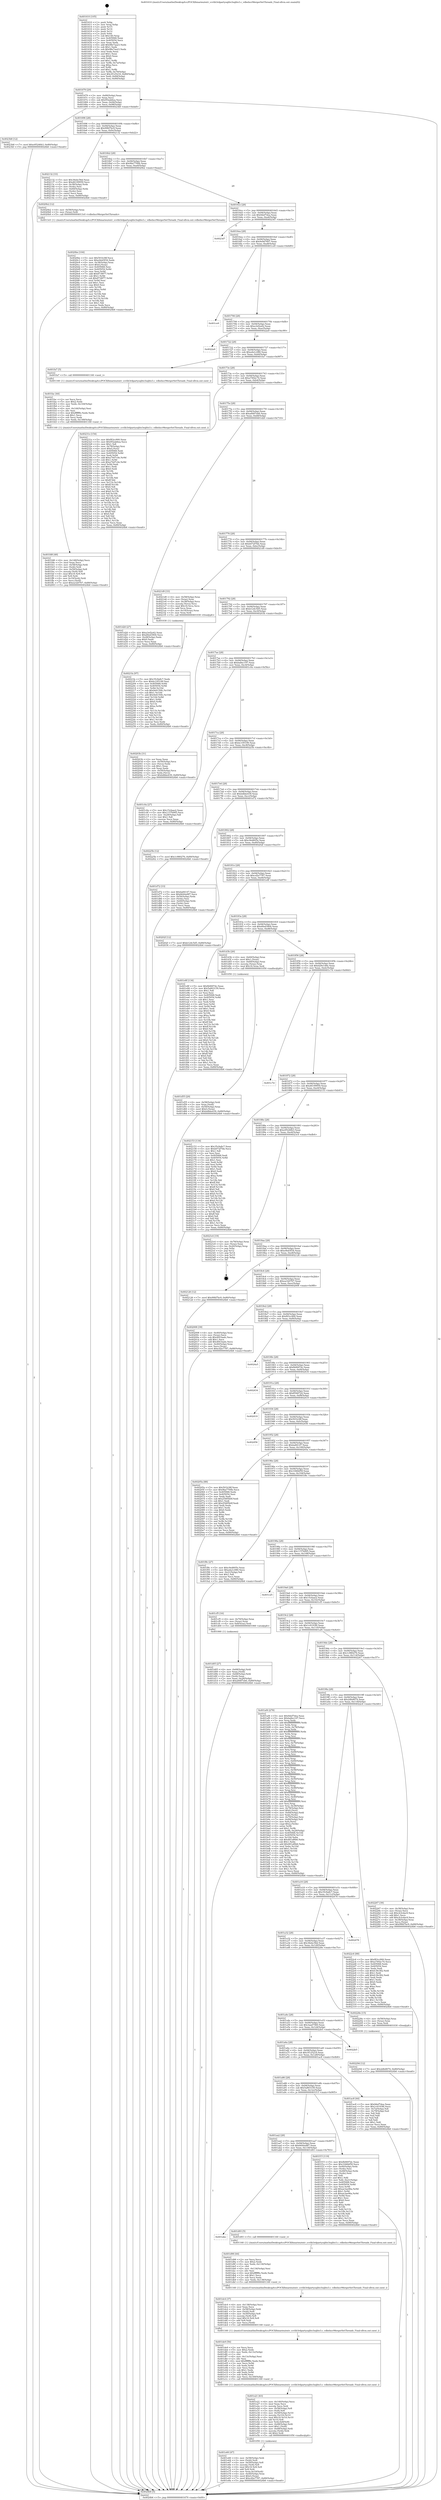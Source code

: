 digraph "0x401610" {
  label = "0x401610 (/mnt/c/Users/mathe/Desktop/tcc/POCII/binaries/extr_ccvlib3rdpartysqlite3sqlite3.c_vdbeIncrMergerSetThreads_Final-ollvm.out::main(0))"
  labelloc = "t"
  node[shape=record]

  Entry [label="",width=0.3,height=0.3,shape=circle,fillcolor=black,style=filled]
  "0x401679" [label="{
     0x401679 [29]\l
     | [instrs]\l
     &nbsp;&nbsp;0x401679 \<+3\>: mov -0x80(%rbp),%eax\l
     &nbsp;&nbsp;0x40167c \<+2\>: mov %eax,%ecx\l
     &nbsp;&nbsp;0x40167e \<+6\>: sub $0x952ab6ea,%ecx\l
     &nbsp;&nbsp;0x401684 \<+6\>: mov %eax,-0x94(%rbp)\l
     &nbsp;&nbsp;0x40168a \<+6\>: mov %ecx,-0x98(%rbp)\l
     &nbsp;&nbsp;0x401690 \<+6\>: je 00000000004023b8 \<main+0xda8\>\l
  }"]
  "0x4023b8" [label="{
     0x4023b8 [12]\l
     | [instrs]\l
     &nbsp;&nbsp;0x4023b8 \<+7\>: movl $0xe95246b3,-0x80(%rbp)\l
     &nbsp;&nbsp;0x4023bf \<+5\>: jmp 00000000004024b6 \<main+0xea6\>\l
  }"]
  "0x401696" [label="{
     0x401696 [28]\l
     | [instrs]\l
     &nbsp;&nbsp;0x401696 \<+5\>: jmp 000000000040169b \<main+0x8b\>\l
     &nbsp;&nbsp;0x40169b \<+6\>: mov -0x94(%rbp),%eax\l
     &nbsp;&nbsp;0x4016a1 \<+5\>: sub $0x99fd7bc9,%eax\l
     &nbsp;&nbsp;0x4016a6 \<+6\>: mov %eax,-0x9c(%rbp)\l
     &nbsp;&nbsp;0x4016ac \<+6\>: je 0000000000402132 \<main+0xb22\>\l
  }"]
  Exit [label="",width=0.3,height=0.3,shape=circle,fillcolor=black,style=filled,peripheries=2]
  "0x402132" [label="{
     0x402132 [33]\l
     | [instrs]\l
     &nbsp;&nbsp;0x402132 \<+5\>: mov $0x36ebc56d,%eax\l
     &nbsp;&nbsp;0x402137 \<+5\>: mov $0xd6199959,%ecx\l
     &nbsp;&nbsp;0x40213c \<+4\>: mov -0x38(%rbp),%rdx\l
     &nbsp;&nbsp;0x402140 \<+2\>: mov (%rdx),%esi\l
     &nbsp;&nbsp;0x402142 \<+4\>: mov -0x60(%rbp),%rdx\l
     &nbsp;&nbsp;0x402146 \<+2\>: cmp (%rdx),%esi\l
     &nbsp;&nbsp;0x402148 \<+3\>: cmovl %ecx,%eax\l
     &nbsp;&nbsp;0x40214b \<+3\>: mov %eax,-0x80(%rbp)\l
     &nbsp;&nbsp;0x40214e \<+5\>: jmp 00000000004024b6 \<main+0xea6\>\l
  }"]
  "0x4016b2" [label="{
     0x4016b2 [28]\l
     | [instrs]\l
     &nbsp;&nbsp;0x4016b2 \<+5\>: jmp 00000000004016b7 \<main+0xa7\>\l
     &nbsp;&nbsp;0x4016b7 \<+6\>: mov -0x94(%rbp),%eax\l
     &nbsp;&nbsp;0x4016bd \<+5\>: sub $0x9ba7700b,%eax\l
     &nbsp;&nbsp;0x4016c2 \<+6\>: mov %eax,-0xa0(%rbp)\l
     &nbsp;&nbsp;0x4016c8 \<+6\>: je 00000000004020b2 \<main+0xaa2\>\l
  }"]
  "0x40229d" [label="{
     0x40229d [12]\l
     | [instrs]\l
     &nbsp;&nbsp;0x40229d \<+7\>: movl $0x2dfe8074,-0x80(%rbp)\l
     &nbsp;&nbsp;0x4022a4 \<+5\>: jmp 00000000004024b6 \<main+0xea6\>\l
  }"]
  "0x4020b2" [label="{
     0x4020b2 [12]\l
     | [instrs]\l
     &nbsp;&nbsp;0x4020b2 \<+4\>: mov -0x58(%rbp),%rax\l
     &nbsp;&nbsp;0x4020b6 \<+3\>: mov (%rax),%rdi\l
     &nbsp;&nbsp;0x4020b9 \<+5\>: call 00000000004013c0 \<vdbeIncrMergerSetThreads\>\l
     | [calls]\l
     &nbsp;&nbsp;0x4013c0 \{1\} (/mnt/c/Users/mathe/Desktop/tcc/POCII/binaries/extr_ccvlib3rdpartysqlite3sqlite3.c_vdbeIncrMergerSetThreads_Final-ollvm.out::vdbeIncrMergerSetThreads)\l
  }"]
  "0x4016ce" [label="{
     0x4016ce [28]\l
     | [instrs]\l
     &nbsp;&nbsp;0x4016ce \<+5\>: jmp 00000000004016d3 \<main+0xc3\>\l
     &nbsp;&nbsp;0x4016d3 \<+6\>: mov -0x94(%rbp),%eax\l
     &nbsp;&nbsp;0x4016d9 \<+5\>: sub $0x9def7dea,%eax\l
     &nbsp;&nbsp;0x4016de \<+6\>: mov %eax,-0xa4(%rbp)\l
     &nbsp;&nbsp;0x4016e4 \<+6\>: je 00000000004023d7 \<main+0xdc7\>\l
  }"]
  "0x4021fa" [label="{
     0x4021fa [97]\l
     | [instrs]\l
     &nbsp;&nbsp;0x4021fa \<+5\>: mov $0x35c9a8c7,%edx\l
     &nbsp;&nbsp;0x4021ff \<+5\>: mov $0xbc195199,%esi\l
     &nbsp;&nbsp;0x402204 \<+8\>: mov 0x405068,%r8d\l
     &nbsp;&nbsp;0x40220c \<+8\>: mov 0x405054,%r9d\l
     &nbsp;&nbsp;0x402214 \<+3\>: mov %r8d,%r10d\l
     &nbsp;&nbsp;0x402217 \<+7\>: sub $0x9e6150fc,%r10d\l
     &nbsp;&nbsp;0x40221e \<+4\>: sub $0x1,%r10d\l
     &nbsp;&nbsp;0x402222 \<+7\>: add $0x9e6150fc,%r10d\l
     &nbsp;&nbsp;0x402229 \<+4\>: imul %r10d,%r8d\l
     &nbsp;&nbsp;0x40222d \<+4\>: and $0x1,%r8d\l
     &nbsp;&nbsp;0x402231 \<+4\>: cmp $0x0,%r8d\l
     &nbsp;&nbsp;0x402235 \<+4\>: sete %r11b\l
     &nbsp;&nbsp;0x402239 \<+4\>: cmp $0xa,%r9d\l
     &nbsp;&nbsp;0x40223d \<+3\>: setl %bl\l
     &nbsp;&nbsp;0x402240 \<+3\>: mov %r11b,%r14b\l
     &nbsp;&nbsp;0x402243 \<+3\>: and %bl,%r14b\l
     &nbsp;&nbsp;0x402246 \<+3\>: xor %bl,%r11b\l
     &nbsp;&nbsp;0x402249 \<+3\>: or %r11b,%r14b\l
     &nbsp;&nbsp;0x40224c \<+4\>: test $0x1,%r14b\l
     &nbsp;&nbsp;0x402250 \<+3\>: cmovne %esi,%edx\l
     &nbsp;&nbsp;0x402253 \<+3\>: mov %edx,-0x80(%rbp)\l
     &nbsp;&nbsp;0x402256 \<+5\>: jmp 00000000004024b6 \<main+0xea6\>\l
  }"]
  "0x4023d7" [label="{
     0x4023d7\l
  }", style=dashed]
  "0x4016ea" [label="{
     0x4016ea [28]\l
     | [instrs]\l
     &nbsp;&nbsp;0x4016ea \<+5\>: jmp 00000000004016ef \<main+0xdf\>\l
     &nbsp;&nbsp;0x4016ef \<+6\>: mov -0x94(%rbp),%eax\l
     &nbsp;&nbsp;0x4016f5 \<+5\>: sub $0x9e9d7607,%eax\l
     &nbsp;&nbsp;0x4016fa \<+6\>: mov %eax,-0xa8(%rbp)\l
     &nbsp;&nbsp;0x401700 \<+6\>: je 0000000000401ce9 \<main+0x6d9\>\l
  }"]
  "0x4020be" [label="{
     0x4020be [104]\l
     | [instrs]\l
     &nbsp;&nbsp;0x4020be \<+5\>: mov $0x501b38f,%ecx\l
     &nbsp;&nbsp;0x4020c3 \<+5\>: mov $0xe9eb5f34,%edx\l
     &nbsp;&nbsp;0x4020c8 \<+4\>: mov -0x38(%rbp),%rax\l
     &nbsp;&nbsp;0x4020cc \<+6\>: movl $0x0,(%rax)\l
     &nbsp;&nbsp;0x4020d2 \<+7\>: mov 0x405068,%esi\l
     &nbsp;&nbsp;0x4020d9 \<+8\>: mov 0x405054,%r8d\l
     &nbsp;&nbsp;0x4020e1 \<+3\>: mov %esi,%r9d\l
     &nbsp;&nbsp;0x4020e4 \<+7\>: add $0x8738f77,%r9d\l
     &nbsp;&nbsp;0x4020eb \<+4\>: sub $0x1,%r9d\l
     &nbsp;&nbsp;0x4020ef \<+7\>: sub $0x8738f77,%r9d\l
     &nbsp;&nbsp;0x4020f6 \<+4\>: imul %r9d,%esi\l
     &nbsp;&nbsp;0x4020fa \<+3\>: and $0x1,%esi\l
     &nbsp;&nbsp;0x4020fd \<+3\>: cmp $0x0,%esi\l
     &nbsp;&nbsp;0x402100 \<+4\>: sete %r10b\l
     &nbsp;&nbsp;0x402104 \<+4\>: cmp $0xa,%r8d\l
     &nbsp;&nbsp;0x402108 \<+4\>: setl %r11b\l
     &nbsp;&nbsp;0x40210c \<+3\>: mov %r10b,%bl\l
     &nbsp;&nbsp;0x40210f \<+3\>: and %r11b,%bl\l
     &nbsp;&nbsp;0x402112 \<+3\>: xor %r11b,%r10b\l
     &nbsp;&nbsp;0x402115 \<+3\>: or %r10b,%bl\l
     &nbsp;&nbsp;0x402118 \<+3\>: test $0x1,%bl\l
     &nbsp;&nbsp;0x40211b \<+3\>: cmovne %edx,%ecx\l
     &nbsp;&nbsp;0x40211e \<+3\>: mov %ecx,-0x80(%rbp)\l
     &nbsp;&nbsp;0x402121 \<+5\>: jmp 00000000004024b6 \<main+0xea6\>\l
  }"]
  "0x401ce9" [label="{
     0x401ce9\l
  }", style=dashed]
  "0x401706" [label="{
     0x401706 [28]\l
     | [instrs]\l
     &nbsp;&nbsp;0x401706 \<+5\>: jmp 000000000040170b \<main+0xfb\>\l
     &nbsp;&nbsp;0x40170b \<+6\>: mov -0x94(%rbp),%eax\l
     &nbsp;&nbsp;0x401711 \<+5\>: sub $0xa3ef2a42,%eax\l
     &nbsp;&nbsp;0x401716 \<+6\>: mov %eax,-0xac(%rbp)\l
     &nbsp;&nbsp;0x40171c \<+6\>: je 00000000004022a9 \<main+0xc99\>\l
  }"]
  "0x401fd8" [label="{
     0x401fd8 [48]\l
     | [instrs]\l
     &nbsp;&nbsp;0x401fd8 \<+6\>: mov -0x148(%rbp),%ecx\l
     &nbsp;&nbsp;0x401fde \<+3\>: imul %eax,%ecx\l
     &nbsp;&nbsp;0x401fe1 \<+4\>: mov -0x58(%rbp),%rdi\l
     &nbsp;&nbsp;0x401fe5 \<+3\>: mov (%rdi),%rdi\l
     &nbsp;&nbsp;0x401fe8 \<+4\>: mov -0x50(%rbp),%r8\l
     &nbsp;&nbsp;0x401fec \<+3\>: movslq (%r8),%r8\l
     &nbsp;&nbsp;0x401fef \<+4\>: imul $0x18,%r8,%r8\l
     &nbsp;&nbsp;0x401ff3 \<+3\>: add %r8,%rdi\l
     &nbsp;&nbsp;0x401ff6 \<+4\>: mov 0x10(%rdi),%rdi\l
     &nbsp;&nbsp;0x401ffa \<+2\>: mov %ecx,(%rdi)\l
     &nbsp;&nbsp;0x401ffc \<+7\>: movl $0xea320767,-0x80(%rbp)\l
     &nbsp;&nbsp;0x402003 \<+5\>: jmp 00000000004024b6 \<main+0xea6\>\l
  }"]
  "0x4022a9" [label="{
     0x4022a9\l
  }", style=dashed]
  "0x401722" [label="{
     0x401722 [28]\l
     | [instrs]\l
     &nbsp;&nbsp;0x401722 \<+5\>: jmp 0000000000401727 \<main+0x117\>\l
     &nbsp;&nbsp;0x401727 \<+6\>: mov -0x94(%rbp),%eax\l
     &nbsp;&nbsp;0x40172d \<+5\>: sub $0xa4a1c080,%eax\l
     &nbsp;&nbsp;0x401732 \<+6\>: mov %eax,-0xb0(%rbp)\l
     &nbsp;&nbsp;0x401738 \<+6\>: je 0000000000401fa7 \<main+0x997\>\l
  }"]
  "0x401fac" [label="{
     0x401fac [44]\l
     | [instrs]\l
     &nbsp;&nbsp;0x401fac \<+2\>: xor %ecx,%ecx\l
     &nbsp;&nbsp;0x401fae \<+5\>: mov $0x2,%edx\l
     &nbsp;&nbsp;0x401fb3 \<+6\>: mov %edx,-0x144(%rbp)\l
     &nbsp;&nbsp;0x401fb9 \<+1\>: cltd\l
     &nbsp;&nbsp;0x401fba \<+6\>: mov -0x144(%rbp),%esi\l
     &nbsp;&nbsp;0x401fc0 \<+2\>: idiv %esi\l
     &nbsp;&nbsp;0x401fc2 \<+6\>: imul $0xfffffffe,%edx,%edx\l
     &nbsp;&nbsp;0x401fc8 \<+3\>: sub $0x1,%ecx\l
     &nbsp;&nbsp;0x401fcb \<+2\>: sub %ecx,%edx\l
     &nbsp;&nbsp;0x401fcd \<+6\>: mov %edx,-0x148(%rbp)\l
     &nbsp;&nbsp;0x401fd3 \<+5\>: call 0000000000401160 \<next_i\>\l
     | [calls]\l
     &nbsp;&nbsp;0x401160 \{1\} (/mnt/c/Users/mathe/Desktop/tcc/POCII/binaries/extr_ccvlib3rdpartysqlite3sqlite3.c_vdbeIncrMergerSetThreads_Final-ollvm.out::next_i)\l
  }"]
  "0x401fa7" [label="{
     0x401fa7 [5]\l
     | [instrs]\l
     &nbsp;&nbsp;0x401fa7 \<+5\>: call 0000000000401160 \<next_i\>\l
     | [calls]\l
     &nbsp;&nbsp;0x401160 \{1\} (/mnt/c/Users/mathe/Desktop/tcc/POCII/binaries/extr_ccvlib3rdpartysqlite3sqlite3.c_vdbeIncrMergerSetThreads_Final-ollvm.out::next_i)\l
  }"]
  "0x40173e" [label="{
     0x40173e [28]\l
     | [instrs]\l
     &nbsp;&nbsp;0x40173e \<+5\>: jmp 0000000000401743 \<main+0x133\>\l
     &nbsp;&nbsp;0x401743 \<+6\>: mov -0x94(%rbp),%eax\l
     &nbsp;&nbsp;0x401749 \<+5\>: sub $0xa7492c74,%eax\l
     &nbsp;&nbsp;0x40174e \<+6\>: mov %eax,-0xb4(%rbp)\l
     &nbsp;&nbsp;0x401754 \<+6\>: je 000000000040231e \<main+0xd0e\>\l
  }"]
  "0x401e60" [label="{
     0x401e60 [47]\l
     | [instrs]\l
     &nbsp;&nbsp;0x401e60 \<+4\>: mov -0x58(%rbp),%rdi\l
     &nbsp;&nbsp;0x401e64 \<+3\>: mov (%rdi),%rdi\l
     &nbsp;&nbsp;0x401e67 \<+4\>: mov -0x50(%rbp),%r8\l
     &nbsp;&nbsp;0x401e6b \<+3\>: movslq (%r8),%r8\l
     &nbsp;&nbsp;0x401e6e \<+4\>: imul $0x18,%r8,%r8\l
     &nbsp;&nbsp;0x401e72 \<+3\>: add %r8,%rdi\l
     &nbsp;&nbsp;0x401e75 \<+4\>: mov %rax,0x10(%rdi)\l
     &nbsp;&nbsp;0x401e79 \<+4\>: mov -0x40(%rbp),%rax\l
     &nbsp;&nbsp;0x401e7d \<+6\>: movl $0x0,(%rax)\l
     &nbsp;&nbsp;0x401e83 \<+7\>: movl $0xcd2e7787,-0x80(%rbp)\l
     &nbsp;&nbsp;0x401e8a \<+5\>: jmp 00000000004024b6 \<main+0xea6\>\l
  }"]
  "0x40231e" [label="{
     0x40231e [154]\l
     | [instrs]\l
     &nbsp;&nbsp;0x40231e \<+5\>: mov $0xf83cc900,%eax\l
     &nbsp;&nbsp;0x402323 \<+5\>: mov $0x952ab6ea,%ecx\l
     &nbsp;&nbsp;0x402328 \<+2\>: mov $0x1,%dl\l
     &nbsp;&nbsp;0x40232a \<+4\>: mov -0x78(%rbp),%rsi\l
     &nbsp;&nbsp;0x40232e \<+6\>: movl $0x0,(%rsi)\l
     &nbsp;&nbsp;0x402334 \<+7\>: mov 0x405068,%edi\l
     &nbsp;&nbsp;0x40233b \<+8\>: mov 0x405054,%r8d\l
     &nbsp;&nbsp;0x402343 \<+3\>: mov %edi,%r9d\l
     &nbsp;&nbsp;0x402346 \<+7\>: add $0xa74d7c4e,%r9d\l
     &nbsp;&nbsp;0x40234d \<+4\>: sub $0x1,%r9d\l
     &nbsp;&nbsp;0x402351 \<+7\>: sub $0xa74d7c4e,%r9d\l
     &nbsp;&nbsp;0x402358 \<+4\>: imul %r9d,%edi\l
     &nbsp;&nbsp;0x40235c \<+3\>: and $0x1,%edi\l
     &nbsp;&nbsp;0x40235f \<+3\>: cmp $0x0,%edi\l
     &nbsp;&nbsp;0x402362 \<+4\>: sete %r10b\l
     &nbsp;&nbsp;0x402366 \<+4\>: cmp $0xa,%r8d\l
     &nbsp;&nbsp;0x40236a \<+4\>: setl %r11b\l
     &nbsp;&nbsp;0x40236e \<+3\>: mov %r10b,%bl\l
     &nbsp;&nbsp;0x402371 \<+3\>: xor $0xff,%bl\l
     &nbsp;&nbsp;0x402374 \<+3\>: mov %r11b,%r14b\l
     &nbsp;&nbsp;0x402377 \<+4\>: xor $0xff,%r14b\l
     &nbsp;&nbsp;0x40237b \<+3\>: xor $0x0,%dl\l
     &nbsp;&nbsp;0x40237e \<+3\>: mov %bl,%r15b\l
     &nbsp;&nbsp;0x402381 \<+4\>: and $0x0,%r15b\l
     &nbsp;&nbsp;0x402385 \<+3\>: and %dl,%r10b\l
     &nbsp;&nbsp;0x402388 \<+3\>: mov %r14b,%r12b\l
     &nbsp;&nbsp;0x40238b \<+4\>: and $0x0,%r12b\l
     &nbsp;&nbsp;0x40238f \<+3\>: and %dl,%r11b\l
     &nbsp;&nbsp;0x402392 \<+3\>: or %r10b,%r15b\l
     &nbsp;&nbsp;0x402395 \<+3\>: or %r11b,%r12b\l
     &nbsp;&nbsp;0x402398 \<+3\>: xor %r12b,%r15b\l
     &nbsp;&nbsp;0x40239b \<+3\>: or %r14b,%bl\l
     &nbsp;&nbsp;0x40239e \<+3\>: xor $0xff,%bl\l
     &nbsp;&nbsp;0x4023a1 \<+3\>: or $0x0,%dl\l
     &nbsp;&nbsp;0x4023a4 \<+2\>: and %dl,%bl\l
     &nbsp;&nbsp;0x4023a6 \<+3\>: or %bl,%r15b\l
     &nbsp;&nbsp;0x4023a9 \<+4\>: test $0x1,%r15b\l
     &nbsp;&nbsp;0x4023ad \<+3\>: cmovne %ecx,%eax\l
     &nbsp;&nbsp;0x4023b0 \<+3\>: mov %eax,-0x80(%rbp)\l
     &nbsp;&nbsp;0x4023b3 \<+5\>: jmp 00000000004024b6 \<main+0xea6\>\l
  }"]
  "0x40175a" [label="{
     0x40175a [28]\l
     | [instrs]\l
     &nbsp;&nbsp;0x40175a \<+5\>: jmp 000000000040175f \<main+0x14f\>\l
     &nbsp;&nbsp;0x40175f \<+6\>: mov -0x94(%rbp),%eax\l
     &nbsp;&nbsp;0x401765 \<+5\>: sub $0xa8487eb6,%eax\l
     &nbsp;&nbsp;0x40176a \<+6\>: mov %eax,-0xb8(%rbp)\l
     &nbsp;&nbsp;0x401770 \<+6\>: je 0000000000401d20 \<main+0x710\>\l
  }"]
  "0x401e21" [label="{
     0x401e21 [63]\l
     | [instrs]\l
     &nbsp;&nbsp;0x401e21 \<+6\>: mov -0x140(%rbp),%ecx\l
     &nbsp;&nbsp;0x401e27 \<+3\>: imul %eax,%ecx\l
     &nbsp;&nbsp;0x401e2a \<+3\>: movslq %ecx,%rdi\l
     &nbsp;&nbsp;0x401e2d \<+4\>: mov -0x58(%rbp),%r8\l
     &nbsp;&nbsp;0x401e31 \<+3\>: mov (%r8),%r8\l
     &nbsp;&nbsp;0x401e34 \<+4\>: mov -0x50(%rbp),%r10\l
     &nbsp;&nbsp;0x401e38 \<+3\>: movslq (%r10),%r10\l
     &nbsp;&nbsp;0x401e3b \<+4\>: imul $0x18,%r10,%r10\l
     &nbsp;&nbsp;0x401e3f \<+3\>: add %r10,%r8\l
     &nbsp;&nbsp;0x401e42 \<+4\>: mov %rdi,0x8(%r8)\l
     &nbsp;&nbsp;0x401e46 \<+4\>: mov -0x48(%rbp),%rdi\l
     &nbsp;&nbsp;0x401e4a \<+6\>: movl $0x1,(%rdi)\l
     &nbsp;&nbsp;0x401e50 \<+4\>: mov -0x48(%rbp),%rdi\l
     &nbsp;&nbsp;0x401e54 \<+3\>: movslq (%rdi),%rdi\l
     &nbsp;&nbsp;0x401e57 \<+4\>: shl $0x2,%rdi\l
     &nbsp;&nbsp;0x401e5b \<+5\>: call 0000000000401050 \<malloc@plt\>\l
     | [calls]\l
     &nbsp;&nbsp;0x401050 \{1\} (unknown)\l
  }"]
  "0x401d20" [label="{
     0x401d20 [27]\l
     | [instrs]\l
     &nbsp;&nbsp;0x401d20 \<+5\>: mov $0xa3ef2a42,%eax\l
     &nbsp;&nbsp;0x401d25 \<+5\>: mov $0xd0ed3904,%ecx\l
     &nbsp;&nbsp;0x401d2a \<+3\>: mov -0x28(%rbp),%edx\l
     &nbsp;&nbsp;0x401d2d \<+3\>: cmp $0x0,%edx\l
     &nbsp;&nbsp;0x401d30 \<+3\>: cmove %ecx,%eax\l
     &nbsp;&nbsp;0x401d33 \<+3\>: mov %eax,-0x80(%rbp)\l
     &nbsp;&nbsp;0x401d36 \<+5\>: jmp 00000000004024b6 \<main+0xea6\>\l
  }"]
  "0x401776" [label="{
     0x401776 [28]\l
     | [instrs]\l
     &nbsp;&nbsp;0x401776 \<+5\>: jmp 000000000040177b \<main+0x16b\>\l
     &nbsp;&nbsp;0x40177b \<+6\>: mov -0x94(%rbp),%eax\l
     &nbsp;&nbsp;0x401781 \<+5\>: sub $0xb072f7bb,%eax\l
     &nbsp;&nbsp;0x401786 \<+6\>: mov %eax,-0xbc(%rbp)\l
     &nbsp;&nbsp;0x40178c \<+6\>: je 00000000004021d9 \<main+0xbc9\>\l
  }"]
  "0x401de9" [label="{
     0x401de9 [56]\l
     | [instrs]\l
     &nbsp;&nbsp;0x401de9 \<+2\>: xor %ecx,%ecx\l
     &nbsp;&nbsp;0x401deb \<+5\>: mov $0x2,%edx\l
     &nbsp;&nbsp;0x401df0 \<+6\>: mov %edx,-0x13c(%rbp)\l
     &nbsp;&nbsp;0x401df6 \<+1\>: cltd\l
     &nbsp;&nbsp;0x401df7 \<+6\>: mov -0x13c(%rbp),%esi\l
     &nbsp;&nbsp;0x401dfd \<+2\>: idiv %esi\l
     &nbsp;&nbsp;0x401dff \<+6\>: imul $0xfffffffe,%edx,%edx\l
     &nbsp;&nbsp;0x401e05 \<+3\>: mov %ecx,%r9d\l
     &nbsp;&nbsp;0x401e08 \<+3\>: sub %edx,%r9d\l
     &nbsp;&nbsp;0x401e0b \<+2\>: mov %ecx,%edx\l
     &nbsp;&nbsp;0x401e0d \<+3\>: sub $0x1,%edx\l
     &nbsp;&nbsp;0x401e10 \<+3\>: add %edx,%r9d\l
     &nbsp;&nbsp;0x401e13 \<+3\>: sub %r9d,%ecx\l
     &nbsp;&nbsp;0x401e16 \<+6\>: mov %ecx,-0x140(%rbp)\l
     &nbsp;&nbsp;0x401e1c \<+5\>: call 0000000000401160 \<next_i\>\l
     | [calls]\l
     &nbsp;&nbsp;0x401160 \{1\} (/mnt/c/Users/mathe/Desktop/tcc/POCII/binaries/extr_ccvlib3rdpartysqlite3sqlite3.c_vdbeIncrMergerSetThreads_Final-ollvm.out::next_i)\l
  }"]
  "0x4021d9" [label="{
     0x4021d9 [33]\l
     | [instrs]\l
     &nbsp;&nbsp;0x4021d9 \<+4\>: mov -0x58(%rbp),%rax\l
     &nbsp;&nbsp;0x4021dd \<+3\>: mov (%rax),%rax\l
     &nbsp;&nbsp;0x4021e0 \<+4\>: mov -0x38(%rbp),%rcx\l
     &nbsp;&nbsp;0x4021e4 \<+3\>: movslq (%rcx),%rcx\l
     &nbsp;&nbsp;0x4021e7 \<+4\>: imul $0x18,%rcx,%rcx\l
     &nbsp;&nbsp;0x4021eb \<+3\>: add %rcx,%rax\l
     &nbsp;&nbsp;0x4021ee \<+4\>: mov 0x10(%rax),%rax\l
     &nbsp;&nbsp;0x4021f2 \<+3\>: mov %rax,%rdi\l
     &nbsp;&nbsp;0x4021f5 \<+5\>: call 0000000000401030 \<free@plt\>\l
     | [calls]\l
     &nbsp;&nbsp;0x401030 \{1\} (unknown)\l
  }"]
  "0x401792" [label="{
     0x401792 [28]\l
     | [instrs]\l
     &nbsp;&nbsp;0x401792 \<+5\>: jmp 0000000000401797 \<main+0x187\>\l
     &nbsp;&nbsp;0x401797 \<+6\>: mov -0x94(%rbp),%eax\l
     &nbsp;&nbsp;0x40179d \<+5\>: sub $0xb124c5d5,%eax\l
     &nbsp;&nbsp;0x4017a2 \<+6\>: mov %eax,-0xc0(%rbp)\l
     &nbsp;&nbsp;0x4017a8 \<+6\>: je 000000000040203b \<main+0xa2b\>\l
  }"]
  "0x401dc4" [label="{
     0x401dc4 [37]\l
     | [instrs]\l
     &nbsp;&nbsp;0x401dc4 \<+6\>: mov -0x138(%rbp),%ecx\l
     &nbsp;&nbsp;0x401dca \<+3\>: imul %eax,%ecx\l
     &nbsp;&nbsp;0x401dcd \<+4\>: mov -0x58(%rbp),%rdi\l
     &nbsp;&nbsp;0x401dd1 \<+3\>: mov (%rdi),%rdi\l
     &nbsp;&nbsp;0x401dd4 \<+4\>: mov -0x50(%rbp),%r8\l
     &nbsp;&nbsp;0x401dd8 \<+3\>: movslq (%r8),%r8\l
     &nbsp;&nbsp;0x401ddb \<+4\>: imul $0x18,%r8,%r8\l
     &nbsp;&nbsp;0x401ddf \<+3\>: add %r8,%rdi\l
     &nbsp;&nbsp;0x401de2 \<+2\>: mov %ecx,(%rdi)\l
     &nbsp;&nbsp;0x401de4 \<+5\>: call 0000000000401160 \<next_i\>\l
     | [calls]\l
     &nbsp;&nbsp;0x401160 \{1\} (/mnt/c/Users/mathe/Desktop/tcc/POCII/binaries/extr_ccvlib3rdpartysqlite3sqlite3.c_vdbeIncrMergerSetThreads_Final-ollvm.out::next_i)\l
  }"]
  "0x40203b" [label="{
     0x40203b [31]\l
     | [instrs]\l
     &nbsp;&nbsp;0x40203b \<+2\>: xor %eax,%eax\l
     &nbsp;&nbsp;0x40203d \<+4\>: mov -0x50(%rbp),%rcx\l
     &nbsp;&nbsp;0x402041 \<+2\>: mov (%rcx),%edx\l
     &nbsp;&nbsp;0x402043 \<+3\>: sub $0x1,%eax\l
     &nbsp;&nbsp;0x402046 \<+2\>: sub %eax,%edx\l
     &nbsp;&nbsp;0x402048 \<+4\>: mov -0x50(%rbp),%rcx\l
     &nbsp;&nbsp;0x40204c \<+2\>: mov %edx,(%rcx)\l
     &nbsp;&nbsp;0x40204e \<+7\>: movl $0xbdbbe439,-0x80(%rbp)\l
     &nbsp;&nbsp;0x402055 \<+5\>: jmp 00000000004024b6 \<main+0xea6\>\l
  }"]
  "0x4017ae" [label="{
     0x4017ae [28]\l
     | [instrs]\l
     &nbsp;&nbsp;0x4017ae \<+5\>: jmp 00000000004017b3 \<main+0x1a3\>\l
     &nbsp;&nbsp;0x4017b3 \<+6\>: mov -0x94(%rbp),%eax\l
     &nbsp;&nbsp;0x4017b9 \<+5\>: sub $0xba8ec197,%eax\l
     &nbsp;&nbsp;0x4017be \<+6\>: mov %eax,-0xc4(%rbp)\l
     &nbsp;&nbsp;0x4017c4 \<+6\>: je 0000000000401c0a \<main+0x5fa\>\l
  }"]
  "0x401d98" [label="{
     0x401d98 [44]\l
     | [instrs]\l
     &nbsp;&nbsp;0x401d98 \<+2\>: xor %ecx,%ecx\l
     &nbsp;&nbsp;0x401d9a \<+5\>: mov $0x2,%edx\l
     &nbsp;&nbsp;0x401d9f \<+6\>: mov %edx,-0x134(%rbp)\l
     &nbsp;&nbsp;0x401da5 \<+1\>: cltd\l
     &nbsp;&nbsp;0x401da6 \<+6\>: mov -0x134(%rbp),%esi\l
     &nbsp;&nbsp;0x401dac \<+2\>: idiv %esi\l
     &nbsp;&nbsp;0x401dae \<+6\>: imul $0xfffffffe,%edx,%edx\l
     &nbsp;&nbsp;0x401db4 \<+3\>: sub $0x1,%ecx\l
     &nbsp;&nbsp;0x401db7 \<+2\>: sub %ecx,%edx\l
     &nbsp;&nbsp;0x401db9 \<+6\>: mov %edx,-0x138(%rbp)\l
     &nbsp;&nbsp;0x401dbf \<+5\>: call 0000000000401160 \<next_i\>\l
     | [calls]\l
     &nbsp;&nbsp;0x401160 \{1\} (/mnt/c/Users/mathe/Desktop/tcc/POCII/binaries/extr_ccvlib3rdpartysqlite3sqlite3.c_vdbeIncrMergerSetThreads_Final-ollvm.out::next_i)\l
  }"]
  "0x401c0a" [label="{
     0x401c0a [27]\l
     | [instrs]\l
     &nbsp;&nbsp;0x401c0a \<+5\>: mov $0x15cfaae2,%eax\l
     &nbsp;&nbsp;0x401c0f \<+5\>: mov $0x1157b995,%ecx\l
     &nbsp;&nbsp;0x401c14 \<+3\>: mov -0x29(%rbp),%dl\l
     &nbsp;&nbsp;0x401c17 \<+3\>: test $0x1,%dl\l
     &nbsp;&nbsp;0x401c1a \<+3\>: cmovne %ecx,%eax\l
     &nbsp;&nbsp;0x401c1d \<+3\>: mov %eax,-0x80(%rbp)\l
     &nbsp;&nbsp;0x401c20 \<+5\>: jmp 00000000004024b6 \<main+0xea6\>\l
  }"]
  "0x4017ca" [label="{
     0x4017ca [28]\l
     | [instrs]\l
     &nbsp;&nbsp;0x4017ca \<+5\>: jmp 00000000004017cf \<main+0x1bf\>\l
     &nbsp;&nbsp;0x4017cf \<+6\>: mov -0x94(%rbp),%eax\l
     &nbsp;&nbsp;0x4017d5 \<+5\>: sub $0xbc195199,%eax\l
     &nbsp;&nbsp;0x4017da \<+6\>: mov %eax,-0xc8(%rbp)\l
     &nbsp;&nbsp;0x4017e0 \<+6\>: je 000000000040225b \<main+0xc4b\>\l
  }"]
  "0x401abe" [label="{
     0x401abe\l
  }", style=dashed]
  "0x40225b" [label="{
     0x40225b [12]\l
     | [instrs]\l
     &nbsp;&nbsp;0x40225b \<+7\>: movl $0x1c980276,-0x80(%rbp)\l
     &nbsp;&nbsp;0x402262 \<+5\>: jmp 00000000004024b6 \<main+0xea6\>\l
  }"]
  "0x4017e6" [label="{
     0x4017e6 [28]\l
     | [instrs]\l
     &nbsp;&nbsp;0x4017e6 \<+5\>: jmp 00000000004017eb \<main+0x1db\>\l
     &nbsp;&nbsp;0x4017eb \<+6\>: mov -0x94(%rbp),%eax\l
     &nbsp;&nbsp;0x4017f1 \<+5\>: sub $0xbdbbe439,%eax\l
     &nbsp;&nbsp;0x4017f6 \<+6\>: mov %eax,-0xcc(%rbp)\l
     &nbsp;&nbsp;0x4017fc \<+6\>: je 0000000000401d72 \<main+0x762\>\l
  }"]
  "0x401d93" [label="{
     0x401d93 [5]\l
     | [instrs]\l
     &nbsp;&nbsp;0x401d93 \<+5\>: call 0000000000401160 \<next_i\>\l
     | [calls]\l
     &nbsp;&nbsp;0x401160 \{1\} (/mnt/c/Users/mathe/Desktop/tcc/POCII/binaries/extr_ccvlib3rdpartysqlite3sqlite3.c_vdbeIncrMergerSetThreads_Final-ollvm.out::next_i)\l
  }"]
  "0x401d72" [label="{
     0x401d72 [33]\l
     | [instrs]\l
     &nbsp;&nbsp;0x401d72 \<+5\>: mov $0xba84147,%eax\l
     &nbsp;&nbsp;0x401d77 \<+5\>: mov $0x6644a987,%ecx\l
     &nbsp;&nbsp;0x401d7c \<+4\>: mov -0x50(%rbp),%rdx\l
     &nbsp;&nbsp;0x401d80 \<+2\>: mov (%rdx),%esi\l
     &nbsp;&nbsp;0x401d82 \<+4\>: mov -0x60(%rbp),%rdx\l
     &nbsp;&nbsp;0x401d86 \<+2\>: cmp (%rdx),%esi\l
     &nbsp;&nbsp;0x401d88 \<+3\>: cmovl %ecx,%eax\l
     &nbsp;&nbsp;0x401d8b \<+3\>: mov %eax,-0x80(%rbp)\l
     &nbsp;&nbsp;0x401d8e \<+5\>: jmp 00000000004024b6 \<main+0xea6\>\l
  }"]
  "0x401802" [label="{
     0x401802 [28]\l
     | [instrs]\l
     &nbsp;&nbsp;0x401802 \<+5\>: jmp 0000000000401807 \<main+0x1f7\>\l
     &nbsp;&nbsp;0x401807 \<+6\>: mov -0x94(%rbp),%eax\l
     &nbsp;&nbsp;0x40180d \<+5\>: sub $0xc9ed605e,%eax\l
     &nbsp;&nbsp;0x401812 \<+6\>: mov %eax,-0xd0(%rbp)\l
     &nbsp;&nbsp;0x401818 \<+6\>: je 000000000040202f \<main+0xa1f\>\l
  }"]
  "0x401aa2" [label="{
     0x401aa2 [28]\l
     | [instrs]\l
     &nbsp;&nbsp;0x401aa2 \<+5\>: jmp 0000000000401aa7 \<main+0x497\>\l
     &nbsp;&nbsp;0x401aa7 \<+6\>: mov -0x94(%rbp),%eax\l
     &nbsp;&nbsp;0x401aad \<+5\>: sub $0x6644a987,%eax\l
     &nbsp;&nbsp;0x401ab2 \<+6\>: mov %eax,-0x130(%rbp)\l
     &nbsp;&nbsp;0x401ab8 \<+6\>: je 0000000000401d93 \<main+0x783\>\l
  }"]
  "0x40202f" [label="{
     0x40202f [12]\l
     | [instrs]\l
     &nbsp;&nbsp;0x40202f \<+7\>: movl $0xb124c5d5,-0x80(%rbp)\l
     &nbsp;&nbsp;0x402036 \<+5\>: jmp 00000000004024b6 \<main+0xea6\>\l
  }"]
  "0x40181e" [label="{
     0x40181e [28]\l
     | [instrs]\l
     &nbsp;&nbsp;0x40181e \<+5\>: jmp 0000000000401823 \<main+0x213\>\l
     &nbsp;&nbsp;0x401823 \<+6\>: mov -0x94(%rbp),%eax\l
     &nbsp;&nbsp;0x401829 \<+5\>: sub $0xcd2e7787,%eax\l
     &nbsp;&nbsp;0x40182e \<+6\>: mov %eax,-0xd4(%rbp)\l
     &nbsp;&nbsp;0x401834 \<+6\>: je 0000000000401e8f \<main+0x87f\>\l
  }"]
  "0x401f15" [label="{
     0x401f15 [119]\l
     | [instrs]\l
     &nbsp;&nbsp;0x401f15 \<+5\>: mov $0xfb0697dc,%eax\l
     &nbsp;&nbsp;0x401f1a \<+5\>: mov $0x1046bf59,%ecx\l
     &nbsp;&nbsp;0x401f1f \<+4\>: mov -0x40(%rbp),%rdx\l
     &nbsp;&nbsp;0x401f23 \<+2\>: mov (%rdx),%esi\l
     &nbsp;&nbsp;0x401f25 \<+4\>: mov -0x48(%rbp),%rdx\l
     &nbsp;&nbsp;0x401f29 \<+2\>: cmp (%rdx),%esi\l
     &nbsp;&nbsp;0x401f2b \<+4\>: setl %dil\l
     &nbsp;&nbsp;0x401f2f \<+4\>: and $0x1,%dil\l
     &nbsp;&nbsp;0x401f33 \<+4\>: mov %dil,-0x21(%rbp)\l
     &nbsp;&nbsp;0x401f37 \<+7\>: mov 0x405068,%esi\l
     &nbsp;&nbsp;0x401f3e \<+8\>: mov 0x405054,%r8d\l
     &nbsp;&nbsp;0x401f46 \<+3\>: mov %esi,%r9d\l
     &nbsp;&nbsp;0x401f49 \<+7\>: add $0xae3ae96a,%r9d\l
     &nbsp;&nbsp;0x401f50 \<+4\>: sub $0x1,%r9d\l
     &nbsp;&nbsp;0x401f54 \<+7\>: sub $0xae3ae96a,%r9d\l
     &nbsp;&nbsp;0x401f5b \<+4\>: imul %r9d,%esi\l
     &nbsp;&nbsp;0x401f5f \<+3\>: and $0x1,%esi\l
     &nbsp;&nbsp;0x401f62 \<+3\>: cmp $0x0,%esi\l
     &nbsp;&nbsp;0x401f65 \<+4\>: sete %dil\l
     &nbsp;&nbsp;0x401f69 \<+4\>: cmp $0xa,%r8d\l
     &nbsp;&nbsp;0x401f6d \<+4\>: setl %r10b\l
     &nbsp;&nbsp;0x401f71 \<+3\>: mov %dil,%r11b\l
     &nbsp;&nbsp;0x401f74 \<+3\>: and %r10b,%r11b\l
     &nbsp;&nbsp;0x401f77 \<+3\>: xor %r10b,%dil\l
     &nbsp;&nbsp;0x401f7a \<+3\>: or %dil,%r11b\l
     &nbsp;&nbsp;0x401f7d \<+4\>: test $0x1,%r11b\l
     &nbsp;&nbsp;0x401f81 \<+3\>: cmovne %ecx,%eax\l
     &nbsp;&nbsp;0x401f84 \<+3\>: mov %eax,-0x80(%rbp)\l
     &nbsp;&nbsp;0x401f87 \<+5\>: jmp 00000000004024b6 \<main+0xea6\>\l
  }"]
  "0x401e8f" [label="{
     0x401e8f [134]\l
     | [instrs]\l
     &nbsp;&nbsp;0x401e8f \<+5\>: mov $0xfb0697dc,%eax\l
     &nbsp;&nbsp;0x401e94 \<+5\>: mov $0x5a803159,%ecx\l
     &nbsp;&nbsp;0x401e99 \<+2\>: mov $0x1,%dl\l
     &nbsp;&nbsp;0x401e9b \<+2\>: xor %esi,%esi\l
     &nbsp;&nbsp;0x401e9d \<+7\>: mov 0x405068,%edi\l
     &nbsp;&nbsp;0x401ea4 \<+8\>: mov 0x405054,%r8d\l
     &nbsp;&nbsp;0x401eac \<+3\>: sub $0x1,%esi\l
     &nbsp;&nbsp;0x401eaf \<+3\>: mov %edi,%r9d\l
     &nbsp;&nbsp;0x401eb2 \<+3\>: add %esi,%r9d\l
     &nbsp;&nbsp;0x401eb5 \<+4\>: imul %r9d,%edi\l
     &nbsp;&nbsp;0x401eb9 \<+3\>: and $0x1,%edi\l
     &nbsp;&nbsp;0x401ebc \<+3\>: cmp $0x0,%edi\l
     &nbsp;&nbsp;0x401ebf \<+4\>: sete %r10b\l
     &nbsp;&nbsp;0x401ec3 \<+4\>: cmp $0xa,%r8d\l
     &nbsp;&nbsp;0x401ec7 \<+4\>: setl %r11b\l
     &nbsp;&nbsp;0x401ecb \<+3\>: mov %r10b,%bl\l
     &nbsp;&nbsp;0x401ece \<+3\>: xor $0xff,%bl\l
     &nbsp;&nbsp;0x401ed1 \<+3\>: mov %r11b,%r14b\l
     &nbsp;&nbsp;0x401ed4 \<+4\>: xor $0xff,%r14b\l
     &nbsp;&nbsp;0x401ed8 \<+3\>: xor $0x0,%dl\l
     &nbsp;&nbsp;0x401edb \<+3\>: mov %bl,%r15b\l
     &nbsp;&nbsp;0x401ede \<+4\>: and $0x0,%r15b\l
     &nbsp;&nbsp;0x401ee2 \<+3\>: and %dl,%r10b\l
     &nbsp;&nbsp;0x401ee5 \<+3\>: mov %r14b,%r12b\l
     &nbsp;&nbsp;0x401ee8 \<+4\>: and $0x0,%r12b\l
     &nbsp;&nbsp;0x401eec \<+3\>: and %dl,%r11b\l
     &nbsp;&nbsp;0x401eef \<+3\>: or %r10b,%r15b\l
     &nbsp;&nbsp;0x401ef2 \<+3\>: or %r11b,%r12b\l
     &nbsp;&nbsp;0x401ef5 \<+3\>: xor %r12b,%r15b\l
     &nbsp;&nbsp;0x401ef8 \<+3\>: or %r14b,%bl\l
     &nbsp;&nbsp;0x401efb \<+3\>: xor $0xff,%bl\l
     &nbsp;&nbsp;0x401efe \<+3\>: or $0x0,%dl\l
     &nbsp;&nbsp;0x401f01 \<+2\>: and %dl,%bl\l
     &nbsp;&nbsp;0x401f03 \<+3\>: or %bl,%r15b\l
     &nbsp;&nbsp;0x401f06 \<+4\>: test $0x1,%r15b\l
     &nbsp;&nbsp;0x401f0a \<+3\>: cmovne %ecx,%eax\l
     &nbsp;&nbsp;0x401f0d \<+3\>: mov %eax,-0x80(%rbp)\l
     &nbsp;&nbsp;0x401f10 \<+5\>: jmp 00000000004024b6 \<main+0xea6\>\l
  }"]
  "0x40183a" [label="{
     0x40183a [28]\l
     | [instrs]\l
     &nbsp;&nbsp;0x40183a \<+5\>: jmp 000000000040183f \<main+0x22f\>\l
     &nbsp;&nbsp;0x40183f \<+6\>: mov -0x94(%rbp),%eax\l
     &nbsp;&nbsp;0x401845 \<+5\>: sub $0xd0ed3904,%eax\l
     &nbsp;&nbsp;0x40184a \<+6\>: mov %eax,-0xd8(%rbp)\l
     &nbsp;&nbsp;0x401850 \<+6\>: je 0000000000401d3b \<main+0x72b\>\l
  }"]
  "0x401d55" [label="{
     0x401d55 [29]\l
     | [instrs]\l
     &nbsp;&nbsp;0x401d55 \<+4\>: mov -0x58(%rbp),%rdi\l
     &nbsp;&nbsp;0x401d59 \<+3\>: mov %rax,(%rdi)\l
     &nbsp;&nbsp;0x401d5c \<+4\>: mov -0x50(%rbp),%rax\l
     &nbsp;&nbsp;0x401d60 \<+6\>: movl $0x0,(%rax)\l
     &nbsp;&nbsp;0x401d66 \<+7\>: movl $0xbdbbe439,-0x80(%rbp)\l
     &nbsp;&nbsp;0x401d6d \<+5\>: jmp 00000000004024b6 \<main+0xea6\>\l
  }"]
  "0x401d3b" [label="{
     0x401d3b [26]\l
     | [instrs]\l
     &nbsp;&nbsp;0x401d3b \<+4\>: mov -0x60(%rbp),%rax\l
     &nbsp;&nbsp;0x401d3f \<+6\>: movl $0x1,(%rax)\l
     &nbsp;&nbsp;0x401d45 \<+4\>: mov -0x60(%rbp),%rax\l
     &nbsp;&nbsp;0x401d49 \<+3\>: movslq (%rax),%rax\l
     &nbsp;&nbsp;0x401d4c \<+4\>: imul $0x18,%rax,%rdi\l
     &nbsp;&nbsp;0x401d50 \<+5\>: call 0000000000401050 \<malloc@plt\>\l
     | [calls]\l
     &nbsp;&nbsp;0x401050 \{1\} (unknown)\l
  }"]
  "0x401856" [label="{
     0x401856 [28]\l
     | [instrs]\l
     &nbsp;&nbsp;0x401856 \<+5\>: jmp 000000000040185b \<main+0x24b\>\l
     &nbsp;&nbsp;0x40185b \<+6\>: mov -0x94(%rbp),%eax\l
     &nbsp;&nbsp;0x401861 \<+5\>: sub $0xd29e148e,%eax\l
     &nbsp;&nbsp;0x401866 \<+6\>: mov %eax,-0xdc(%rbp)\l
     &nbsp;&nbsp;0x40186c \<+6\>: je 0000000000401c7d \<main+0x66d\>\l
  }"]
  "0x401d05" [label="{
     0x401d05 [27]\l
     | [instrs]\l
     &nbsp;&nbsp;0x401d05 \<+4\>: mov -0x68(%rbp),%rdi\l
     &nbsp;&nbsp;0x401d09 \<+2\>: mov %eax,(%rdi)\l
     &nbsp;&nbsp;0x401d0b \<+4\>: mov -0x68(%rbp),%rdi\l
     &nbsp;&nbsp;0x401d0f \<+2\>: mov (%rdi),%eax\l
     &nbsp;&nbsp;0x401d11 \<+3\>: mov %eax,-0x28(%rbp)\l
     &nbsp;&nbsp;0x401d14 \<+7\>: movl $0xa8487eb6,-0x80(%rbp)\l
     &nbsp;&nbsp;0x401d1b \<+5\>: jmp 00000000004024b6 \<main+0xea6\>\l
  }"]
  "0x401c7d" [label="{
     0x401c7d\l
  }", style=dashed]
  "0x401872" [label="{
     0x401872 [28]\l
     | [instrs]\l
     &nbsp;&nbsp;0x401872 \<+5\>: jmp 0000000000401877 \<main+0x267\>\l
     &nbsp;&nbsp;0x401877 \<+6\>: mov -0x94(%rbp),%eax\l
     &nbsp;&nbsp;0x40187d \<+5\>: sub $0xd6199959,%eax\l
     &nbsp;&nbsp;0x401882 \<+6\>: mov %eax,-0xe0(%rbp)\l
     &nbsp;&nbsp;0x401888 \<+6\>: je 0000000000402153 \<main+0xb43\>\l
  }"]
  "0x401610" [label="{
     0x401610 [105]\l
     | [instrs]\l
     &nbsp;&nbsp;0x401610 \<+1\>: push %rbp\l
     &nbsp;&nbsp;0x401611 \<+3\>: mov %rsp,%rbp\l
     &nbsp;&nbsp;0x401614 \<+2\>: push %r15\l
     &nbsp;&nbsp;0x401616 \<+2\>: push %r14\l
     &nbsp;&nbsp;0x401618 \<+2\>: push %r12\l
     &nbsp;&nbsp;0x40161a \<+1\>: push %rbx\l
     &nbsp;&nbsp;0x40161b \<+7\>: sub $0x140,%rsp\l
     &nbsp;&nbsp;0x401622 \<+7\>: mov 0x405068,%eax\l
     &nbsp;&nbsp;0x401629 \<+7\>: mov 0x405054,%ecx\l
     &nbsp;&nbsp;0x401630 \<+2\>: mov %eax,%edx\l
     &nbsp;&nbsp;0x401632 \<+6\>: add $0x98e7aa23,%edx\l
     &nbsp;&nbsp;0x401638 \<+3\>: sub $0x1,%edx\l
     &nbsp;&nbsp;0x40163b \<+6\>: sub $0x98e7aa23,%edx\l
     &nbsp;&nbsp;0x401641 \<+3\>: imul %edx,%eax\l
     &nbsp;&nbsp;0x401644 \<+3\>: and $0x1,%eax\l
     &nbsp;&nbsp;0x401647 \<+3\>: cmp $0x0,%eax\l
     &nbsp;&nbsp;0x40164a \<+4\>: sete %r8b\l
     &nbsp;&nbsp;0x40164e \<+4\>: and $0x1,%r8b\l
     &nbsp;&nbsp;0x401652 \<+4\>: mov %r8b,-0x7a(%rbp)\l
     &nbsp;&nbsp;0x401656 \<+3\>: cmp $0xa,%ecx\l
     &nbsp;&nbsp;0x401659 \<+4\>: setl %r8b\l
     &nbsp;&nbsp;0x40165d \<+4\>: and $0x1,%r8b\l
     &nbsp;&nbsp;0x401661 \<+4\>: mov %r8b,-0x79(%rbp)\l
     &nbsp;&nbsp;0x401665 \<+7\>: movl $0x3f125218,-0x80(%rbp)\l
     &nbsp;&nbsp;0x40166c \<+6\>: mov %edi,-0x84(%rbp)\l
     &nbsp;&nbsp;0x401672 \<+7\>: mov %rsi,-0x90(%rbp)\l
  }"]
  "0x402153" [label="{
     0x402153 [134]\l
     | [instrs]\l
     &nbsp;&nbsp;0x402153 \<+5\>: mov $0x35c9a8c7,%eax\l
     &nbsp;&nbsp;0x402158 \<+5\>: mov $0xb072f7bb,%ecx\l
     &nbsp;&nbsp;0x40215d \<+2\>: mov $0x1,%dl\l
     &nbsp;&nbsp;0x40215f \<+2\>: xor %esi,%esi\l
     &nbsp;&nbsp;0x402161 \<+7\>: mov 0x405068,%edi\l
     &nbsp;&nbsp;0x402168 \<+8\>: mov 0x405054,%r8d\l
     &nbsp;&nbsp;0x402170 \<+3\>: sub $0x1,%esi\l
     &nbsp;&nbsp;0x402173 \<+3\>: mov %edi,%r9d\l
     &nbsp;&nbsp;0x402176 \<+3\>: add %esi,%r9d\l
     &nbsp;&nbsp;0x402179 \<+4\>: imul %r9d,%edi\l
     &nbsp;&nbsp;0x40217d \<+3\>: and $0x1,%edi\l
     &nbsp;&nbsp;0x402180 \<+3\>: cmp $0x0,%edi\l
     &nbsp;&nbsp;0x402183 \<+4\>: sete %r10b\l
     &nbsp;&nbsp;0x402187 \<+4\>: cmp $0xa,%r8d\l
     &nbsp;&nbsp;0x40218b \<+4\>: setl %r11b\l
     &nbsp;&nbsp;0x40218f \<+3\>: mov %r10b,%bl\l
     &nbsp;&nbsp;0x402192 \<+3\>: xor $0xff,%bl\l
     &nbsp;&nbsp;0x402195 \<+3\>: mov %r11b,%r14b\l
     &nbsp;&nbsp;0x402198 \<+4\>: xor $0xff,%r14b\l
     &nbsp;&nbsp;0x40219c \<+3\>: xor $0x0,%dl\l
     &nbsp;&nbsp;0x40219f \<+3\>: mov %bl,%r15b\l
     &nbsp;&nbsp;0x4021a2 \<+4\>: and $0x0,%r15b\l
     &nbsp;&nbsp;0x4021a6 \<+3\>: and %dl,%r10b\l
     &nbsp;&nbsp;0x4021a9 \<+3\>: mov %r14b,%r12b\l
     &nbsp;&nbsp;0x4021ac \<+4\>: and $0x0,%r12b\l
     &nbsp;&nbsp;0x4021b0 \<+3\>: and %dl,%r11b\l
     &nbsp;&nbsp;0x4021b3 \<+3\>: or %r10b,%r15b\l
     &nbsp;&nbsp;0x4021b6 \<+3\>: or %r11b,%r12b\l
     &nbsp;&nbsp;0x4021b9 \<+3\>: xor %r12b,%r15b\l
     &nbsp;&nbsp;0x4021bc \<+3\>: or %r14b,%bl\l
     &nbsp;&nbsp;0x4021bf \<+3\>: xor $0xff,%bl\l
     &nbsp;&nbsp;0x4021c2 \<+3\>: or $0x0,%dl\l
     &nbsp;&nbsp;0x4021c5 \<+2\>: and %dl,%bl\l
     &nbsp;&nbsp;0x4021c7 \<+3\>: or %bl,%r15b\l
     &nbsp;&nbsp;0x4021ca \<+4\>: test $0x1,%r15b\l
     &nbsp;&nbsp;0x4021ce \<+3\>: cmovne %ecx,%eax\l
     &nbsp;&nbsp;0x4021d1 \<+3\>: mov %eax,-0x80(%rbp)\l
     &nbsp;&nbsp;0x4021d4 \<+5\>: jmp 00000000004024b6 \<main+0xea6\>\l
  }"]
  "0x40188e" [label="{
     0x40188e [28]\l
     | [instrs]\l
     &nbsp;&nbsp;0x40188e \<+5\>: jmp 0000000000401893 \<main+0x283\>\l
     &nbsp;&nbsp;0x401893 \<+6\>: mov -0x94(%rbp),%eax\l
     &nbsp;&nbsp;0x401899 \<+5\>: sub $0xe95246b3,%eax\l
     &nbsp;&nbsp;0x40189e \<+6\>: mov %eax,-0xe4(%rbp)\l
     &nbsp;&nbsp;0x4018a4 \<+6\>: je 00000000004023c4 \<main+0xdb4\>\l
  }"]
  "0x4024b6" [label="{
     0x4024b6 [5]\l
     | [instrs]\l
     &nbsp;&nbsp;0x4024b6 \<+5\>: jmp 0000000000401679 \<main+0x69\>\l
  }"]
  "0x4023c4" [label="{
     0x4023c4 [19]\l
     | [instrs]\l
     &nbsp;&nbsp;0x4023c4 \<+4\>: mov -0x78(%rbp),%rax\l
     &nbsp;&nbsp;0x4023c8 \<+2\>: mov (%rax),%eax\l
     &nbsp;&nbsp;0x4023ca \<+4\>: lea -0x20(%rbp),%rsp\l
     &nbsp;&nbsp;0x4023ce \<+1\>: pop %rbx\l
     &nbsp;&nbsp;0x4023cf \<+2\>: pop %r12\l
     &nbsp;&nbsp;0x4023d1 \<+2\>: pop %r14\l
     &nbsp;&nbsp;0x4023d3 \<+2\>: pop %r15\l
     &nbsp;&nbsp;0x4023d5 \<+1\>: pop %rbp\l
     &nbsp;&nbsp;0x4023d6 \<+1\>: ret\l
  }"]
  "0x4018aa" [label="{
     0x4018aa [28]\l
     | [instrs]\l
     &nbsp;&nbsp;0x4018aa \<+5\>: jmp 00000000004018af \<main+0x29f\>\l
     &nbsp;&nbsp;0x4018af \<+6\>: mov -0x94(%rbp),%eax\l
     &nbsp;&nbsp;0x4018b5 \<+5\>: sub $0xe9eb5f34,%eax\l
     &nbsp;&nbsp;0x4018ba \<+6\>: mov %eax,-0xe8(%rbp)\l
     &nbsp;&nbsp;0x4018c0 \<+6\>: je 0000000000402126 \<main+0xb16\>\l
  }"]
  "0x401a86" [label="{
     0x401a86 [28]\l
     | [instrs]\l
     &nbsp;&nbsp;0x401a86 \<+5\>: jmp 0000000000401a8b \<main+0x47b\>\l
     &nbsp;&nbsp;0x401a8b \<+6\>: mov -0x94(%rbp),%eax\l
     &nbsp;&nbsp;0x401a91 \<+5\>: sub $0x5a803159,%eax\l
     &nbsp;&nbsp;0x401a96 \<+6\>: mov %eax,-0x12c(%rbp)\l
     &nbsp;&nbsp;0x401a9c \<+6\>: je 0000000000401f15 \<main+0x905\>\l
  }"]
  "0x402126" [label="{
     0x402126 [12]\l
     | [instrs]\l
     &nbsp;&nbsp;0x402126 \<+7\>: movl $0x99fd7bc9,-0x80(%rbp)\l
     &nbsp;&nbsp;0x40212d \<+5\>: jmp 00000000004024b6 \<main+0xea6\>\l
  }"]
  "0x4018c6" [label="{
     0x4018c6 [28]\l
     | [instrs]\l
     &nbsp;&nbsp;0x4018c6 \<+5\>: jmp 00000000004018cb \<main+0x2bb\>\l
     &nbsp;&nbsp;0x4018cb \<+6\>: mov -0x94(%rbp),%eax\l
     &nbsp;&nbsp;0x4018d1 \<+5\>: sub $0xea320767,%eax\l
     &nbsp;&nbsp;0x4018d6 \<+6\>: mov %eax,-0xec(%rbp)\l
     &nbsp;&nbsp;0x4018dc \<+6\>: je 0000000000402008 \<main+0x9f8\>\l
  }"]
  "0x401ac8" [label="{
     0x401ac8 [44]\l
     | [instrs]\l
     &nbsp;&nbsp;0x401ac8 \<+5\>: mov $0x9def7dea,%eax\l
     &nbsp;&nbsp;0x401acd \<+5\>: mov $0x1c6193f6,%ecx\l
     &nbsp;&nbsp;0x401ad2 \<+3\>: mov -0x7a(%rbp),%dl\l
     &nbsp;&nbsp;0x401ad5 \<+4\>: mov -0x79(%rbp),%sil\l
     &nbsp;&nbsp;0x401ad9 \<+3\>: mov %dl,%dil\l
     &nbsp;&nbsp;0x401adc \<+3\>: and %sil,%dil\l
     &nbsp;&nbsp;0x401adf \<+3\>: xor %sil,%dl\l
     &nbsp;&nbsp;0x401ae2 \<+3\>: or %dl,%dil\l
     &nbsp;&nbsp;0x401ae5 \<+4\>: test $0x1,%dil\l
     &nbsp;&nbsp;0x401ae9 \<+3\>: cmovne %ecx,%eax\l
     &nbsp;&nbsp;0x401aec \<+3\>: mov %eax,-0x80(%rbp)\l
     &nbsp;&nbsp;0x401aef \<+5\>: jmp 00000000004024b6 \<main+0xea6\>\l
  }"]
  "0x402008" [label="{
     0x402008 [39]\l
     | [instrs]\l
     &nbsp;&nbsp;0x402008 \<+4\>: mov -0x40(%rbp),%rax\l
     &nbsp;&nbsp;0x40200c \<+2\>: mov (%rax),%ecx\l
     &nbsp;&nbsp;0x40200e \<+6\>: sub $0x4f41badc,%ecx\l
     &nbsp;&nbsp;0x402014 \<+3\>: add $0x1,%ecx\l
     &nbsp;&nbsp;0x402017 \<+6\>: add $0x4f41badc,%ecx\l
     &nbsp;&nbsp;0x40201d \<+4\>: mov -0x40(%rbp),%rax\l
     &nbsp;&nbsp;0x402021 \<+2\>: mov %ecx,(%rax)\l
     &nbsp;&nbsp;0x402023 \<+7\>: movl $0xcd2e7787,-0x80(%rbp)\l
     &nbsp;&nbsp;0x40202a \<+5\>: jmp 00000000004024b6 \<main+0xea6\>\l
  }"]
  "0x4018e2" [label="{
     0x4018e2 [28]\l
     | [instrs]\l
     &nbsp;&nbsp;0x4018e2 \<+5\>: jmp 00000000004018e7 \<main+0x2d7\>\l
     &nbsp;&nbsp;0x4018e7 \<+6\>: mov -0x94(%rbp),%eax\l
     &nbsp;&nbsp;0x4018ed \<+5\>: sub $0xf83cc900,%eax\l
     &nbsp;&nbsp;0x4018f2 \<+6\>: mov %eax,-0xf0(%rbp)\l
     &nbsp;&nbsp;0x4018f8 \<+6\>: je 00000000004024a5 \<main+0xe95\>\l
  }"]
  "0x401a6a" [label="{
     0x401a6a [28]\l
     | [instrs]\l
     &nbsp;&nbsp;0x401a6a \<+5\>: jmp 0000000000401a6f \<main+0x45f\>\l
     &nbsp;&nbsp;0x401a6f \<+6\>: mov -0x94(%rbp),%eax\l
     &nbsp;&nbsp;0x401a75 \<+5\>: sub $0x3f125218,%eax\l
     &nbsp;&nbsp;0x401a7a \<+6\>: mov %eax,-0x128(%rbp)\l
     &nbsp;&nbsp;0x401a80 \<+6\>: je 0000000000401ac8 \<main+0x4b8\>\l
  }"]
  "0x4024a5" [label="{
     0x4024a5\l
  }", style=dashed]
  "0x4018fe" [label="{
     0x4018fe [28]\l
     | [instrs]\l
     &nbsp;&nbsp;0x4018fe \<+5\>: jmp 0000000000401903 \<main+0x2f3\>\l
     &nbsp;&nbsp;0x401903 \<+6\>: mov -0x94(%rbp),%eax\l
     &nbsp;&nbsp;0x401909 \<+5\>: sub $0xfb0697dc,%eax\l
     &nbsp;&nbsp;0x40190e \<+6\>: mov %eax,-0xf4(%rbp)\l
     &nbsp;&nbsp;0x401914 \<+6\>: je 0000000000402434 \<main+0xe24\>\l
  }"]
  "0x4022b5" [label="{
     0x4022b5\l
  }", style=dashed]
  "0x402434" [label="{
     0x402434\l
  }", style=dashed]
  "0x40191a" [label="{
     0x40191a [28]\l
     | [instrs]\l
     &nbsp;&nbsp;0x40191a \<+5\>: jmp 000000000040191f \<main+0x30f\>\l
     &nbsp;&nbsp;0x40191f \<+6\>: mov -0x94(%rbp),%eax\l
     &nbsp;&nbsp;0x401925 \<+5\>: sub $0xff368724,%eax\l
     &nbsp;&nbsp;0x40192a \<+6\>: mov %eax,-0xf8(%rbp)\l
     &nbsp;&nbsp;0x401930 \<+6\>: je 0000000000402419 \<main+0xe09\>\l
  }"]
  "0x401a4e" [label="{
     0x401a4e [28]\l
     | [instrs]\l
     &nbsp;&nbsp;0x401a4e \<+5\>: jmp 0000000000401a53 \<main+0x443\>\l
     &nbsp;&nbsp;0x401a53 \<+6\>: mov -0x94(%rbp),%eax\l
     &nbsp;&nbsp;0x401a59 \<+5\>: sub $0x3aad7560,%eax\l
     &nbsp;&nbsp;0x401a5e \<+6\>: mov %eax,-0x124(%rbp)\l
     &nbsp;&nbsp;0x401a64 \<+6\>: je 00000000004022b5 \<main+0xca5\>\l
  }"]
  "0x402419" [label="{
     0x402419\l
  }", style=dashed]
  "0x401936" [label="{
     0x401936 [28]\l
     | [instrs]\l
     &nbsp;&nbsp;0x401936 \<+5\>: jmp 000000000040193b \<main+0x32b\>\l
     &nbsp;&nbsp;0x40193b \<+6\>: mov -0x94(%rbp),%eax\l
     &nbsp;&nbsp;0x401941 \<+5\>: sub $0x501b38f,%eax\l
     &nbsp;&nbsp;0x401946 \<+6\>: mov %eax,-0xfc(%rbp)\l
     &nbsp;&nbsp;0x40194c \<+6\>: je 0000000000402456 \<main+0xe46\>\l
  }"]
  "0x40228e" [label="{
     0x40228e [15]\l
     | [instrs]\l
     &nbsp;&nbsp;0x40228e \<+4\>: mov -0x58(%rbp),%rax\l
     &nbsp;&nbsp;0x402292 \<+3\>: mov (%rax),%rax\l
     &nbsp;&nbsp;0x402295 \<+3\>: mov %rax,%rdi\l
     &nbsp;&nbsp;0x402298 \<+5\>: call 0000000000401030 \<free@plt\>\l
     | [calls]\l
     &nbsp;&nbsp;0x401030 \{1\} (unknown)\l
  }"]
  "0x402456" [label="{
     0x402456\l
  }", style=dashed]
  "0x401952" [label="{
     0x401952 [28]\l
     | [instrs]\l
     &nbsp;&nbsp;0x401952 \<+5\>: jmp 0000000000401957 \<main+0x347\>\l
     &nbsp;&nbsp;0x401957 \<+6\>: mov -0x94(%rbp),%eax\l
     &nbsp;&nbsp;0x40195d \<+5\>: sub $0xba84147,%eax\l
     &nbsp;&nbsp;0x401962 \<+6\>: mov %eax,-0x100(%rbp)\l
     &nbsp;&nbsp;0x401968 \<+6\>: je 000000000040205a \<main+0xa4a\>\l
  }"]
  "0x401a32" [label="{
     0x401a32 [28]\l
     | [instrs]\l
     &nbsp;&nbsp;0x401a32 \<+5\>: jmp 0000000000401a37 \<main+0x427\>\l
     &nbsp;&nbsp;0x401a37 \<+6\>: mov -0x94(%rbp),%eax\l
     &nbsp;&nbsp;0x401a3d \<+5\>: sub $0x36ebc56d,%eax\l
     &nbsp;&nbsp;0x401a42 \<+6\>: mov %eax,-0x120(%rbp)\l
     &nbsp;&nbsp;0x401a48 \<+6\>: je 000000000040228e \<main+0xc7e\>\l
  }"]
  "0x40205a" [label="{
     0x40205a [88]\l
     | [instrs]\l
     &nbsp;&nbsp;0x40205a \<+5\>: mov $0x501b38f,%eax\l
     &nbsp;&nbsp;0x40205f \<+5\>: mov $0x9ba7700b,%ecx\l
     &nbsp;&nbsp;0x402064 \<+7\>: mov 0x405068,%edx\l
     &nbsp;&nbsp;0x40206b \<+7\>: mov 0x405054,%esi\l
     &nbsp;&nbsp;0x402072 \<+2\>: mov %edx,%edi\l
     &nbsp;&nbsp;0x402074 \<+6\>: sub $0x25485b0f,%edi\l
     &nbsp;&nbsp;0x40207a \<+3\>: sub $0x1,%edi\l
     &nbsp;&nbsp;0x40207d \<+6\>: add $0x25485b0f,%edi\l
     &nbsp;&nbsp;0x402083 \<+3\>: imul %edi,%edx\l
     &nbsp;&nbsp;0x402086 \<+3\>: and $0x1,%edx\l
     &nbsp;&nbsp;0x402089 \<+3\>: cmp $0x0,%edx\l
     &nbsp;&nbsp;0x40208c \<+4\>: sete %r8b\l
     &nbsp;&nbsp;0x402090 \<+3\>: cmp $0xa,%esi\l
     &nbsp;&nbsp;0x402093 \<+4\>: setl %r9b\l
     &nbsp;&nbsp;0x402097 \<+3\>: mov %r8b,%r10b\l
     &nbsp;&nbsp;0x40209a \<+3\>: and %r9b,%r10b\l
     &nbsp;&nbsp;0x40209d \<+3\>: xor %r9b,%r8b\l
     &nbsp;&nbsp;0x4020a0 \<+3\>: or %r8b,%r10b\l
     &nbsp;&nbsp;0x4020a3 \<+4\>: test $0x1,%r10b\l
     &nbsp;&nbsp;0x4020a7 \<+3\>: cmovne %ecx,%eax\l
     &nbsp;&nbsp;0x4020aa \<+3\>: mov %eax,-0x80(%rbp)\l
     &nbsp;&nbsp;0x4020ad \<+5\>: jmp 00000000004024b6 \<main+0xea6\>\l
  }"]
  "0x40196e" [label="{
     0x40196e [28]\l
     | [instrs]\l
     &nbsp;&nbsp;0x40196e \<+5\>: jmp 0000000000401973 \<main+0x363\>\l
     &nbsp;&nbsp;0x401973 \<+6\>: mov -0x94(%rbp),%eax\l
     &nbsp;&nbsp;0x401979 \<+5\>: sub $0x1046bf59,%eax\l
     &nbsp;&nbsp;0x40197e \<+6\>: mov %eax,-0x104(%rbp)\l
     &nbsp;&nbsp;0x401984 \<+6\>: je 0000000000401f8c \<main+0x97c\>\l
  }"]
  "0x402478" [label="{
     0x402478\l
  }", style=dashed]
  "0x401f8c" [label="{
     0x401f8c [27]\l
     | [instrs]\l
     &nbsp;&nbsp;0x401f8c \<+5\>: mov $0xc9ed605e,%eax\l
     &nbsp;&nbsp;0x401f91 \<+5\>: mov $0xa4a1c080,%ecx\l
     &nbsp;&nbsp;0x401f96 \<+3\>: mov -0x21(%rbp),%dl\l
     &nbsp;&nbsp;0x401f99 \<+3\>: test $0x1,%dl\l
     &nbsp;&nbsp;0x401f9c \<+3\>: cmovne %ecx,%eax\l
     &nbsp;&nbsp;0x401f9f \<+3\>: mov %eax,-0x80(%rbp)\l
     &nbsp;&nbsp;0x401fa2 \<+5\>: jmp 00000000004024b6 \<main+0xea6\>\l
  }"]
  "0x40198a" [label="{
     0x40198a [28]\l
     | [instrs]\l
     &nbsp;&nbsp;0x40198a \<+5\>: jmp 000000000040198f \<main+0x37f\>\l
     &nbsp;&nbsp;0x40198f \<+6\>: mov -0x94(%rbp),%eax\l
     &nbsp;&nbsp;0x401995 \<+5\>: sub $0x1157b995,%eax\l
     &nbsp;&nbsp;0x40199a \<+6\>: mov %eax,-0x108(%rbp)\l
     &nbsp;&nbsp;0x4019a0 \<+6\>: je 0000000000401c25 \<main+0x615\>\l
  }"]
  "0x401a16" [label="{
     0x401a16 [28]\l
     | [instrs]\l
     &nbsp;&nbsp;0x401a16 \<+5\>: jmp 0000000000401a1b \<main+0x40b\>\l
     &nbsp;&nbsp;0x401a1b \<+6\>: mov -0x94(%rbp),%eax\l
     &nbsp;&nbsp;0x401a21 \<+5\>: sub $0x35c9a8c7,%eax\l
     &nbsp;&nbsp;0x401a26 \<+6\>: mov %eax,-0x11c(%rbp)\l
     &nbsp;&nbsp;0x401a2c \<+6\>: je 0000000000402478 \<main+0xe68\>\l
  }"]
  "0x401c25" [label="{
     0x401c25\l
  }", style=dashed]
  "0x4019a6" [label="{
     0x4019a6 [28]\l
     | [instrs]\l
     &nbsp;&nbsp;0x4019a6 \<+5\>: jmp 00000000004019ab \<main+0x39b\>\l
     &nbsp;&nbsp;0x4019ab \<+6\>: mov -0x94(%rbp),%eax\l
     &nbsp;&nbsp;0x4019b1 \<+5\>: sub $0x15cfaae2,%eax\l
     &nbsp;&nbsp;0x4019b6 \<+6\>: mov %eax,-0x10c(%rbp)\l
     &nbsp;&nbsp;0x4019bc \<+6\>: je 0000000000401cf5 \<main+0x6e5\>\l
  }"]
  "0x4022c6" [label="{
     0x4022c6 [88]\l
     | [instrs]\l
     &nbsp;&nbsp;0x4022c6 \<+5\>: mov $0xf83cc900,%eax\l
     &nbsp;&nbsp;0x4022cb \<+5\>: mov $0xa7492c74,%ecx\l
     &nbsp;&nbsp;0x4022d0 \<+7\>: mov 0x405068,%edx\l
     &nbsp;&nbsp;0x4022d7 \<+7\>: mov 0x405054,%esi\l
     &nbsp;&nbsp;0x4022de \<+2\>: mov %edx,%edi\l
     &nbsp;&nbsp;0x4022e0 \<+6\>: sub $0xfc3fe382,%edi\l
     &nbsp;&nbsp;0x4022e6 \<+3\>: sub $0x1,%edi\l
     &nbsp;&nbsp;0x4022e9 \<+6\>: add $0xfc3fe382,%edi\l
     &nbsp;&nbsp;0x4022ef \<+3\>: imul %edi,%edx\l
     &nbsp;&nbsp;0x4022f2 \<+3\>: and $0x1,%edx\l
     &nbsp;&nbsp;0x4022f5 \<+3\>: cmp $0x0,%edx\l
     &nbsp;&nbsp;0x4022f8 \<+4\>: sete %r8b\l
     &nbsp;&nbsp;0x4022fc \<+3\>: cmp $0xa,%esi\l
     &nbsp;&nbsp;0x4022ff \<+4\>: setl %r9b\l
     &nbsp;&nbsp;0x402303 \<+3\>: mov %r8b,%r10b\l
     &nbsp;&nbsp;0x402306 \<+3\>: and %r9b,%r10b\l
     &nbsp;&nbsp;0x402309 \<+3\>: xor %r9b,%r8b\l
     &nbsp;&nbsp;0x40230c \<+3\>: or %r8b,%r10b\l
     &nbsp;&nbsp;0x40230f \<+4\>: test $0x1,%r10b\l
     &nbsp;&nbsp;0x402313 \<+3\>: cmovne %ecx,%eax\l
     &nbsp;&nbsp;0x402316 \<+3\>: mov %eax,-0x80(%rbp)\l
     &nbsp;&nbsp;0x402319 \<+5\>: jmp 00000000004024b6 \<main+0xea6\>\l
  }"]
  "0x401cf5" [label="{
     0x401cf5 [16]\l
     | [instrs]\l
     &nbsp;&nbsp;0x401cf5 \<+4\>: mov -0x70(%rbp),%rax\l
     &nbsp;&nbsp;0x401cf9 \<+3\>: mov (%rax),%rax\l
     &nbsp;&nbsp;0x401cfc \<+4\>: mov 0x8(%rax),%rdi\l
     &nbsp;&nbsp;0x401d00 \<+5\>: call 0000000000401060 \<atoi@plt\>\l
     | [calls]\l
     &nbsp;&nbsp;0x401060 \{1\} (unknown)\l
  }"]
  "0x4019c2" [label="{
     0x4019c2 [28]\l
     | [instrs]\l
     &nbsp;&nbsp;0x4019c2 \<+5\>: jmp 00000000004019c7 \<main+0x3b7\>\l
     &nbsp;&nbsp;0x4019c7 \<+6\>: mov -0x94(%rbp),%eax\l
     &nbsp;&nbsp;0x4019cd \<+5\>: sub $0x1c6193f6,%eax\l
     &nbsp;&nbsp;0x4019d2 \<+6\>: mov %eax,-0x110(%rbp)\l
     &nbsp;&nbsp;0x4019d8 \<+6\>: je 0000000000401af4 \<main+0x4e4\>\l
  }"]
  "0x4019fa" [label="{
     0x4019fa [28]\l
     | [instrs]\l
     &nbsp;&nbsp;0x4019fa \<+5\>: jmp 00000000004019ff \<main+0x3ef\>\l
     &nbsp;&nbsp;0x4019ff \<+6\>: mov -0x94(%rbp),%eax\l
     &nbsp;&nbsp;0x401a05 \<+5\>: sub $0x2dfe8074,%eax\l
     &nbsp;&nbsp;0x401a0a \<+6\>: mov %eax,-0x118(%rbp)\l
     &nbsp;&nbsp;0x401a10 \<+6\>: je 00000000004022c6 \<main+0xcb6\>\l
  }"]
  "0x401af4" [label="{
     0x401af4 [278]\l
     | [instrs]\l
     &nbsp;&nbsp;0x401af4 \<+5\>: mov $0x9def7dea,%eax\l
     &nbsp;&nbsp;0x401af9 \<+5\>: mov $0xba8ec197,%ecx\l
     &nbsp;&nbsp;0x401afe \<+3\>: mov %rsp,%rdx\l
     &nbsp;&nbsp;0x401b01 \<+4\>: add $0xfffffffffffffff0,%rdx\l
     &nbsp;&nbsp;0x401b05 \<+3\>: mov %rdx,%rsp\l
     &nbsp;&nbsp;0x401b08 \<+4\>: mov %rdx,-0x78(%rbp)\l
     &nbsp;&nbsp;0x401b0c \<+3\>: mov %rsp,%rdx\l
     &nbsp;&nbsp;0x401b0f \<+4\>: add $0xfffffffffffffff0,%rdx\l
     &nbsp;&nbsp;0x401b13 \<+3\>: mov %rdx,%rsp\l
     &nbsp;&nbsp;0x401b16 \<+3\>: mov %rsp,%rsi\l
     &nbsp;&nbsp;0x401b19 \<+4\>: add $0xfffffffffffffff0,%rsi\l
     &nbsp;&nbsp;0x401b1d \<+3\>: mov %rsi,%rsp\l
     &nbsp;&nbsp;0x401b20 \<+4\>: mov %rsi,-0x70(%rbp)\l
     &nbsp;&nbsp;0x401b24 \<+3\>: mov %rsp,%rsi\l
     &nbsp;&nbsp;0x401b27 \<+4\>: add $0xfffffffffffffff0,%rsi\l
     &nbsp;&nbsp;0x401b2b \<+3\>: mov %rsi,%rsp\l
     &nbsp;&nbsp;0x401b2e \<+4\>: mov %rsi,-0x68(%rbp)\l
     &nbsp;&nbsp;0x401b32 \<+3\>: mov %rsp,%rsi\l
     &nbsp;&nbsp;0x401b35 \<+4\>: add $0xfffffffffffffff0,%rsi\l
     &nbsp;&nbsp;0x401b39 \<+3\>: mov %rsi,%rsp\l
     &nbsp;&nbsp;0x401b3c \<+4\>: mov %rsi,-0x60(%rbp)\l
     &nbsp;&nbsp;0x401b40 \<+3\>: mov %rsp,%rsi\l
     &nbsp;&nbsp;0x401b43 \<+4\>: add $0xfffffffffffffff0,%rsi\l
     &nbsp;&nbsp;0x401b47 \<+3\>: mov %rsi,%rsp\l
     &nbsp;&nbsp;0x401b4a \<+4\>: mov %rsi,-0x58(%rbp)\l
     &nbsp;&nbsp;0x401b4e \<+3\>: mov %rsp,%rsi\l
     &nbsp;&nbsp;0x401b51 \<+4\>: add $0xfffffffffffffff0,%rsi\l
     &nbsp;&nbsp;0x401b55 \<+3\>: mov %rsi,%rsp\l
     &nbsp;&nbsp;0x401b58 \<+4\>: mov %rsi,-0x50(%rbp)\l
     &nbsp;&nbsp;0x401b5c \<+3\>: mov %rsp,%rsi\l
     &nbsp;&nbsp;0x401b5f \<+4\>: add $0xfffffffffffffff0,%rsi\l
     &nbsp;&nbsp;0x401b63 \<+3\>: mov %rsi,%rsp\l
     &nbsp;&nbsp;0x401b66 \<+4\>: mov %rsi,-0x48(%rbp)\l
     &nbsp;&nbsp;0x401b6a \<+3\>: mov %rsp,%rsi\l
     &nbsp;&nbsp;0x401b6d \<+4\>: add $0xfffffffffffffff0,%rsi\l
     &nbsp;&nbsp;0x401b71 \<+3\>: mov %rsi,%rsp\l
     &nbsp;&nbsp;0x401b74 \<+4\>: mov %rsi,-0x40(%rbp)\l
     &nbsp;&nbsp;0x401b78 \<+3\>: mov %rsp,%rsi\l
     &nbsp;&nbsp;0x401b7b \<+4\>: add $0xfffffffffffffff0,%rsi\l
     &nbsp;&nbsp;0x401b7f \<+3\>: mov %rsi,%rsp\l
     &nbsp;&nbsp;0x401b82 \<+4\>: mov %rsi,-0x38(%rbp)\l
     &nbsp;&nbsp;0x401b86 \<+4\>: mov -0x78(%rbp),%rsi\l
     &nbsp;&nbsp;0x401b8a \<+6\>: movl $0x0,(%rsi)\l
     &nbsp;&nbsp;0x401b90 \<+6\>: mov -0x84(%rbp),%edi\l
     &nbsp;&nbsp;0x401b96 \<+2\>: mov %edi,(%rdx)\l
     &nbsp;&nbsp;0x401b98 \<+4\>: mov -0x70(%rbp),%rsi\l
     &nbsp;&nbsp;0x401b9c \<+7\>: mov -0x90(%rbp),%r8\l
     &nbsp;&nbsp;0x401ba3 \<+3\>: mov %r8,(%rsi)\l
     &nbsp;&nbsp;0x401ba6 \<+3\>: cmpl $0x2,(%rdx)\l
     &nbsp;&nbsp;0x401ba9 \<+4\>: setne %r9b\l
     &nbsp;&nbsp;0x401bad \<+4\>: and $0x1,%r9b\l
     &nbsp;&nbsp;0x401bb1 \<+4\>: mov %r9b,-0x29(%rbp)\l
     &nbsp;&nbsp;0x401bb5 \<+8\>: mov 0x405068,%r10d\l
     &nbsp;&nbsp;0x401bbd \<+8\>: mov 0x405054,%r11d\l
     &nbsp;&nbsp;0x401bc5 \<+3\>: mov %r10d,%ebx\l
     &nbsp;&nbsp;0x401bc8 \<+6\>: sub $0x481af6b6,%ebx\l
     &nbsp;&nbsp;0x401bce \<+3\>: sub $0x1,%ebx\l
     &nbsp;&nbsp;0x401bd1 \<+6\>: add $0x481af6b6,%ebx\l
     &nbsp;&nbsp;0x401bd7 \<+4\>: imul %ebx,%r10d\l
     &nbsp;&nbsp;0x401bdb \<+4\>: and $0x1,%r10d\l
     &nbsp;&nbsp;0x401bdf \<+4\>: cmp $0x0,%r10d\l
     &nbsp;&nbsp;0x401be3 \<+4\>: sete %r9b\l
     &nbsp;&nbsp;0x401be7 \<+4\>: cmp $0xa,%r11d\l
     &nbsp;&nbsp;0x401beb \<+4\>: setl %r14b\l
     &nbsp;&nbsp;0x401bef \<+3\>: mov %r9b,%r15b\l
     &nbsp;&nbsp;0x401bf2 \<+3\>: and %r14b,%r15b\l
     &nbsp;&nbsp;0x401bf5 \<+3\>: xor %r14b,%r9b\l
     &nbsp;&nbsp;0x401bf8 \<+3\>: or %r9b,%r15b\l
     &nbsp;&nbsp;0x401bfb \<+4\>: test $0x1,%r15b\l
     &nbsp;&nbsp;0x401bff \<+3\>: cmovne %ecx,%eax\l
     &nbsp;&nbsp;0x401c02 \<+3\>: mov %eax,-0x80(%rbp)\l
     &nbsp;&nbsp;0x401c05 \<+5\>: jmp 00000000004024b6 \<main+0xea6\>\l
  }"]
  "0x4019de" [label="{
     0x4019de [28]\l
     | [instrs]\l
     &nbsp;&nbsp;0x4019de \<+5\>: jmp 00000000004019e3 \<main+0x3d3\>\l
     &nbsp;&nbsp;0x4019e3 \<+6\>: mov -0x94(%rbp),%eax\l
     &nbsp;&nbsp;0x4019e9 \<+5\>: sub $0x1c980276,%eax\l
     &nbsp;&nbsp;0x4019ee \<+6\>: mov %eax,-0x114(%rbp)\l
     &nbsp;&nbsp;0x4019f4 \<+6\>: je 0000000000402267 \<main+0xc57\>\l
  }"]
  "0x402267" [label="{
     0x402267 [39]\l
     | [instrs]\l
     &nbsp;&nbsp;0x402267 \<+4\>: mov -0x38(%rbp),%rax\l
     &nbsp;&nbsp;0x40226b \<+2\>: mov (%rax),%ecx\l
     &nbsp;&nbsp;0x40226d \<+6\>: sub $0xcb3cdac9,%ecx\l
     &nbsp;&nbsp;0x402273 \<+3\>: add $0x1,%ecx\l
     &nbsp;&nbsp;0x402276 \<+6\>: add $0xcb3cdac9,%ecx\l
     &nbsp;&nbsp;0x40227c \<+4\>: mov -0x38(%rbp),%rax\l
     &nbsp;&nbsp;0x402280 \<+2\>: mov %ecx,(%rax)\l
     &nbsp;&nbsp;0x402282 \<+7\>: movl $0x99fd7bc9,-0x80(%rbp)\l
     &nbsp;&nbsp;0x402289 \<+5\>: jmp 00000000004024b6 \<main+0xea6\>\l
  }"]
  Entry -> "0x401610" [label=" 1"]
  "0x401679" -> "0x4023b8" [label=" 1"]
  "0x401679" -> "0x401696" [label=" 32"]
  "0x4023c4" -> Exit [label=" 1"]
  "0x401696" -> "0x402132" [label=" 2"]
  "0x401696" -> "0x4016b2" [label=" 30"]
  "0x4023b8" -> "0x4024b6" [label=" 1"]
  "0x4016b2" -> "0x4020b2" [label=" 1"]
  "0x4016b2" -> "0x4016ce" [label=" 29"]
  "0x40231e" -> "0x4024b6" [label=" 1"]
  "0x4016ce" -> "0x4023d7" [label=" 0"]
  "0x4016ce" -> "0x4016ea" [label=" 29"]
  "0x4022c6" -> "0x4024b6" [label=" 1"]
  "0x4016ea" -> "0x401ce9" [label=" 0"]
  "0x4016ea" -> "0x401706" [label=" 29"]
  "0x40229d" -> "0x4024b6" [label=" 1"]
  "0x401706" -> "0x4022a9" [label=" 0"]
  "0x401706" -> "0x401722" [label=" 29"]
  "0x40228e" -> "0x40229d" [label=" 1"]
  "0x401722" -> "0x401fa7" [label=" 1"]
  "0x401722" -> "0x40173e" [label=" 28"]
  "0x402267" -> "0x4024b6" [label=" 1"]
  "0x40173e" -> "0x40231e" [label=" 1"]
  "0x40173e" -> "0x40175a" [label=" 27"]
  "0x40225b" -> "0x4024b6" [label=" 1"]
  "0x40175a" -> "0x401d20" [label=" 1"]
  "0x40175a" -> "0x401776" [label=" 26"]
  "0x4021fa" -> "0x4024b6" [label=" 1"]
  "0x401776" -> "0x4021d9" [label=" 1"]
  "0x401776" -> "0x401792" [label=" 25"]
  "0x4021d9" -> "0x4021fa" [label=" 1"]
  "0x401792" -> "0x40203b" [label=" 1"]
  "0x401792" -> "0x4017ae" [label=" 24"]
  "0x402153" -> "0x4024b6" [label=" 1"]
  "0x4017ae" -> "0x401c0a" [label=" 1"]
  "0x4017ae" -> "0x4017ca" [label=" 23"]
  "0x402132" -> "0x4024b6" [label=" 2"]
  "0x4017ca" -> "0x40225b" [label=" 1"]
  "0x4017ca" -> "0x4017e6" [label=" 22"]
  "0x402126" -> "0x4024b6" [label=" 1"]
  "0x4017e6" -> "0x401d72" [label=" 2"]
  "0x4017e6" -> "0x401802" [label=" 20"]
  "0x4020be" -> "0x4024b6" [label=" 1"]
  "0x401802" -> "0x40202f" [label=" 1"]
  "0x401802" -> "0x40181e" [label=" 19"]
  "0x40205a" -> "0x4024b6" [label=" 1"]
  "0x40181e" -> "0x401e8f" [label=" 2"]
  "0x40181e" -> "0x40183a" [label=" 17"]
  "0x40203b" -> "0x4024b6" [label=" 1"]
  "0x40183a" -> "0x401d3b" [label=" 1"]
  "0x40183a" -> "0x401856" [label=" 16"]
  "0x402008" -> "0x4024b6" [label=" 1"]
  "0x401856" -> "0x401c7d" [label=" 0"]
  "0x401856" -> "0x401872" [label=" 16"]
  "0x401fd8" -> "0x4024b6" [label=" 1"]
  "0x401872" -> "0x402153" [label=" 1"]
  "0x401872" -> "0x40188e" [label=" 15"]
  "0x401fa7" -> "0x401fac" [label=" 1"]
  "0x40188e" -> "0x4023c4" [label=" 1"]
  "0x40188e" -> "0x4018aa" [label=" 14"]
  "0x401f8c" -> "0x4024b6" [label=" 2"]
  "0x4018aa" -> "0x402126" [label=" 1"]
  "0x4018aa" -> "0x4018c6" [label=" 13"]
  "0x401f15" -> "0x4024b6" [label=" 2"]
  "0x4018c6" -> "0x402008" [label=" 1"]
  "0x4018c6" -> "0x4018e2" [label=" 12"]
  "0x401e8f" -> "0x4024b6" [label=" 2"]
  "0x4018e2" -> "0x4024a5" [label=" 0"]
  "0x4018e2" -> "0x4018fe" [label=" 12"]
  "0x401e21" -> "0x401e60" [label=" 1"]
  "0x4018fe" -> "0x402434" [label=" 0"]
  "0x4018fe" -> "0x40191a" [label=" 12"]
  "0x401de9" -> "0x401e21" [label=" 1"]
  "0x40191a" -> "0x402419" [label=" 0"]
  "0x40191a" -> "0x401936" [label=" 12"]
  "0x401d98" -> "0x401dc4" [label=" 1"]
  "0x401936" -> "0x402456" [label=" 0"]
  "0x401936" -> "0x401952" [label=" 12"]
  "0x401d93" -> "0x401d98" [label=" 1"]
  "0x401952" -> "0x40205a" [label=" 1"]
  "0x401952" -> "0x40196e" [label=" 11"]
  "0x401aa2" -> "0x401d93" [label=" 1"]
  "0x40196e" -> "0x401f8c" [label=" 2"]
  "0x40196e" -> "0x40198a" [label=" 9"]
  "0x4020b2" -> "0x4020be" [label=" 1"]
  "0x40198a" -> "0x401c25" [label=" 0"]
  "0x40198a" -> "0x4019a6" [label=" 9"]
  "0x401a86" -> "0x401f15" [label=" 2"]
  "0x4019a6" -> "0x401cf5" [label=" 1"]
  "0x4019a6" -> "0x4019c2" [label=" 8"]
  "0x40202f" -> "0x4024b6" [label=" 1"]
  "0x4019c2" -> "0x401af4" [label=" 1"]
  "0x4019c2" -> "0x4019de" [label=" 7"]
  "0x401d55" -> "0x4024b6" [label=" 1"]
  "0x4019de" -> "0x402267" [label=" 1"]
  "0x4019de" -> "0x4019fa" [label=" 6"]
  "0x401d72" -> "0x4024b6" [label=" 2"]
  "0x4019fa" -> "0x4022c6" [label=" 1"]
  "0x4019fa" -> "0x401a16" [label=" 5"]
  "0x401a86" -> "0x401aa2" [label=" 1"]
  "0x401a16" -> "0x402478" [label=" 0"]
  "0x401a16" -> "0x401a32" [label=" 5"]
  "0x401aa2" -> "0x401abe" [label=" 0"]
  "0x401a32" -> "0x40228e" [label=" 1"]
  "0x401a32" -> "0x401a4e" [label=" 4"]
  "0x401dc4" -> "0x401de9" [label=" 1"]
  "0x401a4e" -> "0x4022b5" [label=" 0"]
  "0x401a4e" -> "0x401a6a" [label=" 4"]
  "0x401e60" -> "0x4024b6" [label=" 1"]
  "0x401a6a" -> "0x401ac8" [label=" 1"]
  "0x401a6a" -> "0x401a86" [label=" 3"]
  "0x401ac8" -> "0x4024b6" [label=" 1"]
  "0x401610" -> "0x401679" [label=" 1"]
  "0x4024b6" -> "0x401679" [label=" 32"]
  "0x401fac" -> "0x401fd8" [label=" 1"]
  "0x401af4" -> "0x4024b6" [label=" 1"]
  "0x401c0a" -> "0x4024b6" [label=" 1"]
  "0x401cf5" -> "0x401d05" [label=" 1"]
  "0x401d05" -> "0x4024b6" [label=" 1"]
  "0x401d20" -> "0x4024b6" [label=" 1"]
  "0x401d3b" -> "0x401d55" [label=" 1"]
}
